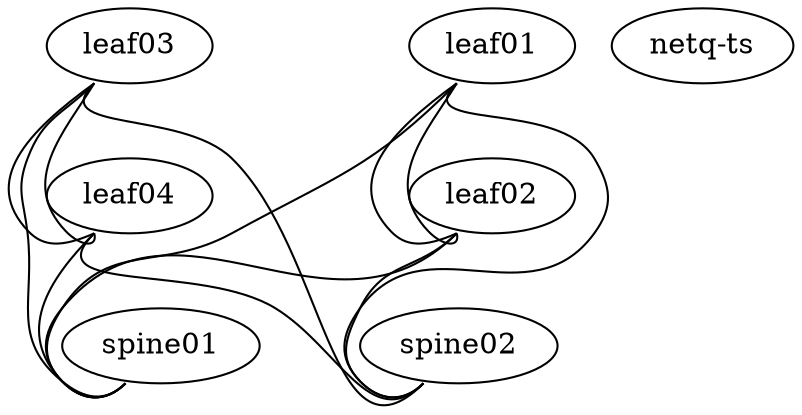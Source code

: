 graph vx {
 "leaf01" [function="leaf" os="CumulusCommunity/cumulus-vx" version="3.5.3" memory="768" config="./helper_scripts/extra_switch_config.sh" ]
 "leaf02" [function="leaf" os="CumulusCommunity/cumulus-vx" version="3.5.3" memory="768" config="./helper_scripts/extra_switch_config.sh" ]
 "leaf03" [function="leaf" os="CumulusCommunity/cumulus-vx" version="3.5.3" memory="768" config="./helper_scripts/extra_switch_config.sh" ]
 "leaf04" [function="leaf" os="CumulusCommunity/cumulus-vx" version="3.5.3" memory="768" config="./helper_scripts/extra_switch_config.sh" ]
 "spine01" [function="spine" os="CumulusCommunity/cumulus-vx" version="3.5.3" memory="768" config="./helper_scripts/extra_switch_config.sh" ]
 "spine02" [function="spine" os="CumulusCommunity/cumulus-vx" version="3.5.3" memory="768" config="./helper_scripts/extra_switch_config.sh" ]
 "netq-ts" [function="server" os="CumulusCommunity/netq-ts" memory="1024" ]
 
 "leaf01":"swp51" -- "spine01":"swp1"
 "leaf02":"swp51" -- "spine01":"swp2"
 "leaf03":"swp51" -- "spine01":"swp3"
 "leaf04":"swp51" -- "spine01":"swp4"

 "leaf01":"swp52" -- "spine02":"swp1"
 "leaf02":"swp52" -- "spine02":"swp2"
 "leaf03":"swp52" -- "spine02":"swp3"
 "leaf04":"swp52" -- "spine02":"swp4"

 "leaf01":"swp49" -- "leaf02":"swp49"
 "leaf01":"swp50" -- "leaf02":"swp50"
 
 "leaf03":"swp49" -- "leaf04":"swp49"
 "leaf03":"swp50" -- "leaf04":"swp50"
}

